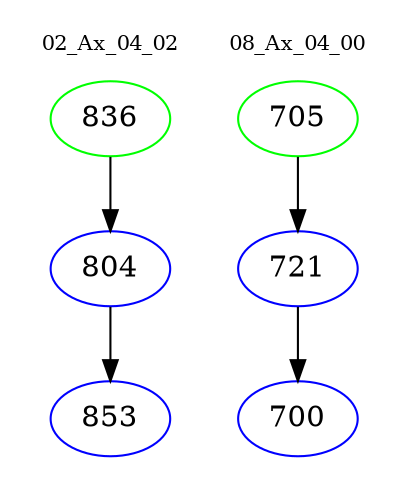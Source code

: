 digraph{
subgraph cluster_0 {
color = white
label = "02_Ax_04_02";
fontsize=10;
T0_836 [label="836", color="green"]
T0_836 -> T0_804 [color="black"]
T0_804 [label="804", color="blue"]
T0_804 -> T0_853 [color="black"]
T0_853 [label="853", color="blue"]
}
subgraph cluster_1 {
color = white
label = "08_Ax_04_00";
fontsize=10;
T1_705 [label="705", color="green"]
T1_705 -> T1_721 [color="black"]
T1_721 [label="721", color="blue"]
T1_721 -> T1_700 [color="black"]
T1_700 [label="700", color="blue"]
}
}
